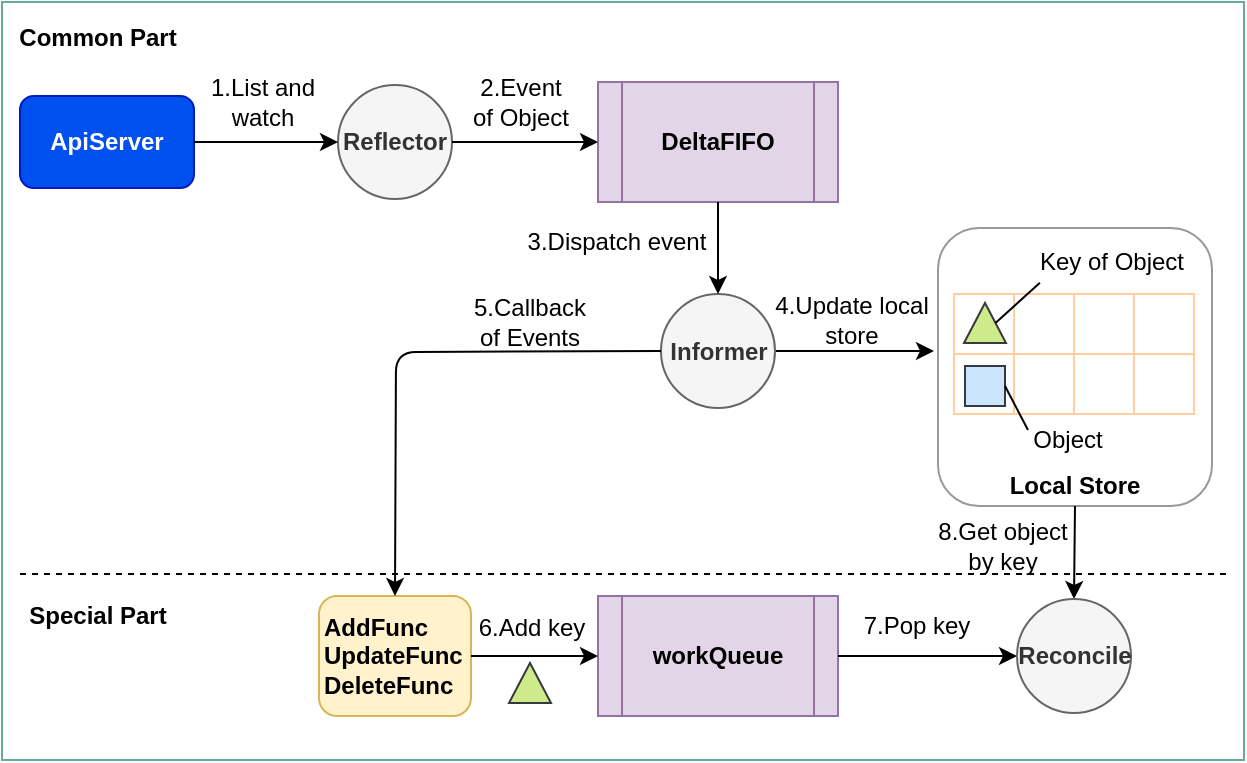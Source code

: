<mxfile version="12.4.8"><diagram id="npCipQ1N6AaqsFH4aKh6" name="Page-1"><mxGraphModel dx="748" dy="514" grid="0" gridSize="10" guides="1" tooltips="1" connect="1" arrows="1" fold="1" page="1" pageScale="1" pageWidth="850" pageHeight="1100" math="0" shadow="0"><root><mxCell id="0"/><mxCell id="1" parent="0"/><mxCell id="b8o6Afv29yHxzxdLJcsI-77" value="" style="rounded=0;whiteSpace=wrap;html=1;shadow=0;strokeColor=#67AB9F;gradientColor=none;" vertex="1" parent="1"><mxGeometry x="194" y="83" width="621" height="379" as="geometry"/></mxCell><mxCell id="b8o6Afv29yHxzxdLJcsI-33" value="" style="rounded=1;whiteSpace=wrap;html=1;strokeColor=#999999;" vertex="1" parent="1"><mxGeometry x="662" y="196" width="137" height="139" as="geometry"/></mxCell><mxCell id="b8o6Afv29yHxzxdLJcsI-1" value="&lt;b&gt;ApiServer&lt;/b&gt;" style="rounded=1;whiteSpace=wrap;html=1;fillColor=#0050ef;strokeColor=#001DBC;fontColor=#ffffff;" vertex="1" parent="1"><mxGeometry x="203" y="130" width="87" height="46" as="geometry"/></mxCell><mxCell id="b8o6Afv29yHxzxdLJcsI-2" value="&lt;b&gt;Reflector&lt;/b&gt;" style="ellipse;whiteSpace=wrap;html=1;aspect=fixed;fillColor=#f5f5f5;strokeColor=#666666;fontColor=#333333;" vertex="1" parent="1"><mxGeometry x="362" y="124.5" width="57" height="57" as="geometry"/></mxCell><mxCell id="b8o6Afv29yHxzxdLJcsI-3" value="" style="shape=process;whiteSpace=wrap;html=1;backgroundOutline=1;rotation=0;fillColor=#e1d5e7;strokeColor=#9673a6;" vertex="1" parent="1"><mxGeometry x="492" y="123" width="120" height="60" as="geometry"/></mxCell><mxCell id="b8o6Afv29yHxzxdLJcsI-4" value="&lt;b&gt;DeltaFIFO&lt;/b&gt;" style="text;html=1;strokeColor=none;fillColor=none;align=center;verticalAlign=middle;whiteSpace=wrap;rounded=0;" vertex="1" parent="1"><mxGeometry x="532" y="143" width="40" height="20" as="geometry"/></mxCell><mxCell id="b8o6Afv29yHxzxdLJcsI-7" value="" style="edgeStyle=orthogonalEdgeStyle;rounded=0;orthogonalLoop=1;jettySize=auto;html=1;" edge="1" parent="1" source="b8o6Afv29yHxzxdLJcsI-5"><mxGeometry relative="1" as="geometry"><mxPoint x="660" y="257.5" as="targetPoint"/></mxGeometry></mxCell><mxCell id="b8o6Afv29yHxzxdLJcsI-5" value="&lt;b&gt;Informer&lt;/b&gt;" style="ellipse;whiteSpace=wrap;html=1;aspect=fixed;fillColor=#f5f5f5;strokeColor=#666666;fontColor=#333333;" vertex="1" parent="1"><mxGeometry x="523.5" y="229" width="57" height="57" as="geometry"/></mxCell><mxCell id="b8o6Afv29yHxzxdLJcsI-10" value="" style="endArrow=classic;html=1;exitX=1;exitY=0.5;exitDx=0;exitDy=0;entryX=0;entryY=0.5;entryDx=0;entryDy=0;" edge="1" parent="1" source="b8o6Afv29yHxzxdLJcsI-1" target="b8o6Afv29yHxzxdLJcsI-2"><mxGeometry width="50" height="50" relative="1" as="geometry"><mxPoint x="225" y="301" as="sourcePoint"/><mxPoint x="275" y="251" as="targetPoint"/></mxGeometry></mxCell><mxCell id="b8o6Afv29yHxzxdLJcsI-11" value="" style="endArrow=classic;html=1;exitX=1;exitY=0.5;exitDx=0;exitDy=0;entryX=0;entryY=0.5;entryDx=0;entryDy=0;" edge="1" parent="1" source="b8o6Afv29yHxzxdLJcsI-2" target="b8o6Afv29yHxzxdLJcsI-3"><mxGeometry width="50" height="50" relative="1" as="geometry"><mxPoint x="385" y="382" as="sourcePoint"/><mxPoint x="435" y="332" as="targetPoint"/></mxGeometry></mxCell><mxCell id="b8o6Afv29yHxzxdLJcsI-12" value="" style="endArrow=classic;html=1;exitX=0.5;exitY=1;exitDx=0;exitDy=0;entryX=0.5;entryY=0;entryDx=0;entryDy=0;" edge="1" parent="1" source="b8o6Afv29yHxzxdLJcsI-3" target="b8o6Afv29yHxzxdLJcsI-5"><mxGeometry width="50" height="50" relative="1" as="geometry"><mxPoint x="559" y="389" as="sourcePoint"/><mxPoint x="609" y="339" as="targetPoint"/></mxGeometry></mxCell><mxCell id="b8o6Afv29yHxzxdLJcsI-14" value="" style="triangle;whiteSpace=wrap;html=1;rotation=-90;strokeColor=#FFCE9F;" vertex="1" parent="1"><mxGeometry x="674" y="232" width="23" height="23" as="geometry"/></mxCell><mxCell id="b8o6Afv29yHxzxdLJcsI-15" value="" style="rounded=0;whiteSpace=wrap;html=1;strokeColor=#FFCE9F;" vertex="1" parent="1"><mxGeometry x="670" y="229" width="120" height="60" as="geometry"/></mxCell><mxCell id="b8o6Afv29yHxzxdLJcsI-16" value="" style="endArrow=none;html=1;exitX=0;exitY=0.5;exitDx=0;exitDy=0;entryX=1;entryY=0.5;entryDx=0;entryDy=0;strokeColor=#FFCE9F;" edge="1" parent="1" source="b8o6Afv29yHxzxdLJcsI-15" target="b8o6Afv29yHxzxdLJcsI-15"><mxGeometry width="50" height="50" relative="1" as="geometry"><mxPoint x="719" y="351" as="sourcePoint"/><mxPoint x="769" y="301" as="targetPoint"/></mxGeometry></mxCell><mxCell id="b8o6Afv29yHxzxdLJcsI-17" value="" style="endArrow=none;html=1;exitX=0.25;exitY=0;exitDx=0;exitDy=0;entryX=0.25;entryY=1;entryDx=0;entryDy=0;strokeColor=#FFCE9F;" edge="1" parent="1" source="b8o6Afv29yHxzxdLJcsI-15" target="b8o6Afv29yHxzxdLJcsI-15"><mxGeometry width="50" height="50" relative="1" as="geometry"><mxPoint x="672" y="360" as="sourcePoint"/><mxPoint x="722" y="310" as="targetPoint"/></mxGeometry></mxCell><mxCell id="b8o6Afv29yHxzxdLJcsI-19" value="" style="triangle;whiteSpace=wrap;html=1;rotation=-90;fillColor=#cdeb8b;strokeColor=#36393d;" vertex="1" parent="1"><mxGeometry x="675.5" y="233" width="20" height="21" as="geometry"/></mxCell><mxCell id="b8o6Afv29yHxzxdLJcsI-27" value="" style="whiteSpace=wrap;html=1;aspect=fixed;fillColor=#cce5ff;strokeColor=#36393d;" vertex="1" parent="1"><mxGeometry x="675.5" y="265" width="20" height="20" as="geometry"/></mxCell><mxCell id="b8o6Afv29yHxzxdLJcsI-28" value="" style="endArrow=none;html=1;exitX=0.5;exitY=0;exitDx=0;exitDy=0;entryX=0.5;entryY=1;entryDx=0;entryDy=0;strokeColor=#FFCE9F;" edge="1" parent="1" source="b8o6Afv29yHxzxdLJcsI-15" target="b8o6Afv29yHxzxdLJcsI-15"><mxGeometry width="50" height="50" relative="1" as="geometry"><mxPoint x="751" y="351" as="sourcePoint"/><mxPoint x="801" y="301" as="targetPoint"/></mxGeometry></mxCell><mxCell id="b8o6Afv29yHxzxdLJcsI-29" value="" style="endArrow=none;html=1;exitX=0.75;exitY=0;exitDx=0;exitDy=0;entryX=0.75;entryY=1;entryDx=0;entryDy=0;strokeColor=#FFCE9F;" edge="1" parent="1" source="b8o6Afv29yHxzxdLJcsI-15" target="b8o6Afv29yHxzxdLJcsI-15"><mxGeometry width="50" height="50" relative="1" as="geometry"><mxPoint x="726" y="373" as="sourcePoint"/><mxPoint x="776" y="323" as="targetPoint"/></mxGeometry></mxCell><mxCell id="b8o6Afv29yHxzxdLJcsI-34" value="&lt;b&gt;Local Store&lt;/b&gt;" style="text;html=1;strokeColor=none;fillColor=none;align=center;verticalAlign=middle;whiteSpace=wrap;rounded=0;" vertex="1" parent="1"><mxGeometry x="693" y="315" width="75" height="20" as="geometry"/></mxCell><mxCell id="b8o6Afv29yHxzxdLJcsI-35" value="" style="endArrow=none;html=1;strokeColor=#000000;exitX=0.5;exitY=1;exitDx=0;exitDy=0;entryX=0.372;entryY=0.197;entryDx=0;entryDy=0;entryPerimeter=0;" edge="1" parent="1" source="b8o6Afv29yHxzxdLJcsI-19" target="b8o6Afv29yHxzxdLJcsI-33"><mxGeometry width="50" height="50" relative="1" as="geometry"><mxPoint x="725" y="399" as="sourcePoint"/><mxPoint x="775" y="349" as="targetPoint"/></mxGeometry></mxCell><mxCell id="b8o6Afv29yHxzxdLJcsI-36" value="Key of Object" style="text;html=1;strokeColor=none;fillColor=none;align=center;verticalAlign=middle;whiteSpace=wrap;rounded=0;" vertex="1" parent="1"><mxGeometry x="711" y="203" width="76" height="20" as="geometry"/></mxCell><mxCell id="b8o6Afv29yHxzxdLJcsI-38" value="" style="endArrow=none;html=1;strokeColor=#000000;exitX=1;exitY=0.5;exitDx=0;exitDy=0;entryX=0;entryY=0.25;entryDx=0;entryDy=0;" edge="1" parent="1" source="b8o6Afv29yHxzxdLJcsI-27" target="b8o6Afv29yHxzxdLJcsI-39"><mxGeometry width="50" height="50" relative="1" as="geometry"><mxPoint x="662" y="442" as="sourcePoint"/><mxPoint x="696" y="302" as="targetPoint"/></mxGeometry></mxCell><mxCell id="b8o6Afv29yHxzxdLJcsI-39" value="Object" style="text;html=1;strokeColor=none;fillColor=none;align=center;verticalAlign=middle;whiteSpace=wrap;rounded=0;" vertex="1" parent="1"><mxGeometry x="707" y="292" width="40" height="20" as="geometry"/></mxCell><mxCell id="b8o6Afv29yHxzxdLJcsI-40" value="2.Event&lt;br&gt;of Object" style="text;html=1;strokeColor=none;fillColor=none;align=center;verticalAlign=middle;whiteSpace=wrap;rounded=0;" vertex="1" parent="1"><mxGeometry x="425" y="123" width="57" height="20" as="geometry"/></mxCell><mxCell id="b8o6Afv29yHxzxdLJcsI-41" value="1.List and watch" style="text;html=1;strokeColor=none;fillColor=none;align=center;verticalAlign=middle;whiteSpace=wrap;rounded=0;" vertex="1" parent="1"><mxGeometry x="281" y="123" width="87" height="20" as="geometry"/></mxCell><mxCell id="b8o6Afv29yHxzxdLJcsI-42" value="3.Dispatch event" style="text;html=1;strokeColor=none;fillColor=none;align=center;verticalAlign=middle;whiteSpace=wrap;rounded=0;" vertex="1" parent="1"><mxGeometry x="454" y="193" width="95" height="20" as="geometry"/></mxCell><mxCell id="b8o6Afv29yHxzxdLJcsI-43" value="4.Update local store" style="text;html=1;strokeColor=none;fillColor=none;align=center;verticalAlign=middle;whiteSpace=wrap;rounded=0;" vertex="1" parent="1"><mxGeometry x="572" y="232" width="94" height="20" as="geometry"/></mxCell><mxCell id="b8o6Afv29yHxzxdLJcsI-44" value="&lt;b&gt;AddFunc&lt;br&gt;UpdateFunc&lt;br&gt;DeleteFunc&lt;/b&gt;" style="rounded=1;whiteSpace=wrap;html=1;strokeColor=#d6b656;align=left;fillColor=#fff2cc;" vertex="1" parent="1"><mxGeometry x="352.5" y="380" width="76" height="60" as="geometry"/></mxCell><mxCell id="b8o6Afv29yHxzxdLJcsI-45" value="" style="endArrow=classic;html=1;strokeColor=#000000;entryX=0.5;entryY=0;entryDx=0;entryDy=0;exitX=0;exitY=0.5;exitDx=0;exitDy=0;" edge="1" parent="1" source="b8o6Afv29yHxzxdLJcsI-5" target="b8o6Afv29yHxzxdLJcsI-44"><mxGeometry width="50" height="50" relative="1" as="geometry"><mxPoint x="479" y="391" as="sourcePoint"/><mxPoint x="529" y="341" as="targetPoint"/><Array as="points"><mxPoint x="391" y="258"/></Array></mxGeometry></mxCell><mxCell id="b8o6Afv29yHxzxdLJcsI-46" value="5.Callback of Events" style="text;html=1;strokeColor=none;fillColor=none;align=center;verticalAlign=middle;whiteSpace=wrap;rounded=0;" vertex="1" parent="1"><mxGeometry x="425" y="233" width="66" height="20" as="geometry"/></mxCell><mxCell id="b8o6Afv29yHxzxdLJcsI-47" value="&lt;b&gt;workQueue&lt;/b&gt;" style="shape=process;whiteSpace=wrap;html=1;backgroundOutline=1;rotation=0;fillColor=#e1d5e7;strokeColor=#9673a6;" vertex="1" parent="1"><mxGeometry x="492" y="380" width="120" height="60" as="geometry"/></mxCell><mxCell id="b8o6Afv29yHxzxdLJcsI-48" value="" style="endArrow=classic;html=1;strokeColor=#000000;exitX=1;exitY=0.5;exitDx=0;exitDy=0;entryX=0;entryY=0.5;entryDx=0;entryDy=0;" edge="1" parent="1" source="b8o6Afv29yHxzxdLJcsI-44" target="b8o6Afv29yHxzxdLJcsI-47"><mxGeometry width="50" height="50" relative="1" as="geometry"><mxPoint x="449" y="514" as="sourcePoint"/><mxPoint x="499" y="464" as="targetPoint"/></mxGeometry></mxCell><mxCell id="b8o6Afv29yHxzxdLJcsI-49" value="" style="triangle;whiteSpace=wrap;html=1;rotation=-90;fillColor=#cdeb8b;strokeColor=#36393d;" vertex="1" parent="1"><mxGeometry x="448" y="413" width="20" height="21" as="geometry"/></mxCell><mxCell id="b8o6Afv29yHxzxdLJcsI-50" value="6.Add key" style="text;html=1;strokeColor=none;fillColor=none;align=center;verticalAlign=middle;whiteSpace=wrap;rounded=0;" vertex="1" parent="1"><mxGeometry x="427" y="386" width="64" height="20" as="geometry"/></mxCell><mxCell id="b8o6Afv29yHxzxdLJcsI-59" value="" style="endArrow=classic;html=1;strokeColor=#000000;exitX=0.5;exitY=1;exitDx=0;exitDy=0;entryX=0.5;entryY=0;entryDx=0;entryDy=0;" edge="1" parent="1" source="b8o6Afv29yHxzxdLJcsI-34" target="b8o6Afv29yHxzxdLJcsI-73"><mxGeometry width="50" height="50" relative="1" as="geometry"><mxPoint x="669" y="539" as="sourcePoint"/><mxPoint x="730.233" y="375" as="targetPoint"/></mxGeometry></mxCell><mxCell id="b8o6Afv29yHxzxdLJcsI-60" value="8.Get object by key" style="text;html=1;strokeColor=none;fillColor=none;align=center;verticalAlign=middle;whiteSpace=wrap;rounded=0;" vertex="1" parent="1"><mxGeometry x="656" y="345" width="77" height="20" as="geometry"/></mxCell><mxCell id="b8o6Afv29yHxzxdLJcsI-61" value="" style="endArrow=classic;html=1;strokeColor=#000000;exitX=1;exitY=0.5;exitDx=0;exitDy=0;entryX=0;entryY=0.5;entryDx=0;entryDy=0;" edge="1" parent="1" source="b8o6Afv29yHxzxdLJcsI-47" target="b8o6Afv29yHxzxdLJcsI-73"><mxGeometry width="50" height="50" relative="1" as="geometry"><mxPoint x="616" y="497" as="sourcePoint"/><mxPoint x="695" y="410" as="targetPoint"/></mxGeometry></mxCell><mxCell id="b8o6Afv29yHxzxdLJcsI-62" value="7.Pop key" style="text;html=1;strokeColor=none;fillColor=none;align=center;verticalAlign=middle;whiteSpace=wrap;rounded=0;" vertex="1" parent="1"><mxGeometry x="619" y="385" width="65" height="20" as="geometry"/></mxCell><mxCell id="b8o6Afv29yHxzxdLJcsI-73" value="&lt;b&gt;Reconcile&lt;/b&gt;" style="ellipse;whiteSpace=wrap;html=1;aspect=fixed;fillColor=#f5f5f5;strokeColor=#666666;fontColor=#333333;" vertex="1" parent="1"><mxGeometry x="701.5" y="381.5" width="57" height="57" as="geometry"/></mxCell><mxCell id="b8o6Afv29yHxzxdLJcsI-74" value="" style="endArrow=none;dashed=1;html=1;strokeColor=#000000;" edge="1" parent="1"><mxGeometry width="50" height="50" relative="1" as="geometry"><mxPoint x="203" y="369" as="sourcePoint"/><mxPoint x="806" y="369" as="targetPoint"/></mxGeometry></mxCell><mxCell id="b8o6Afv29yHxzxdLJcsI-75" value="&lt;b&gt;Common Part&lt;/b&gt;" style="text;html=1;strokeColor=none;fillColor=none;align=center;verticalAlign=middle;whiteSpace=wrap;rounded=0;shadow=0;" vertex="1" parent="1"><mxGeometry x="194" y="91" width="96" height="20" as="geometry"/></mxCell><mxCell id="b8o6Afv29yHxzxdLJcsI-76" value="&lt;b&gt;Special Part&lt;/b&gt;" style="text;html=1;strokeColor=none;fillColor=none;align=center;verticalAlign=middle;whiteSpace=wrap;rounded=0;shadow=0;" vertex="1" parent="1"><mxGeometry x="194" y="380" width="96" height="20" as="geometry"/></mxCell></root></mxGraphModel></diagram></mxfile>